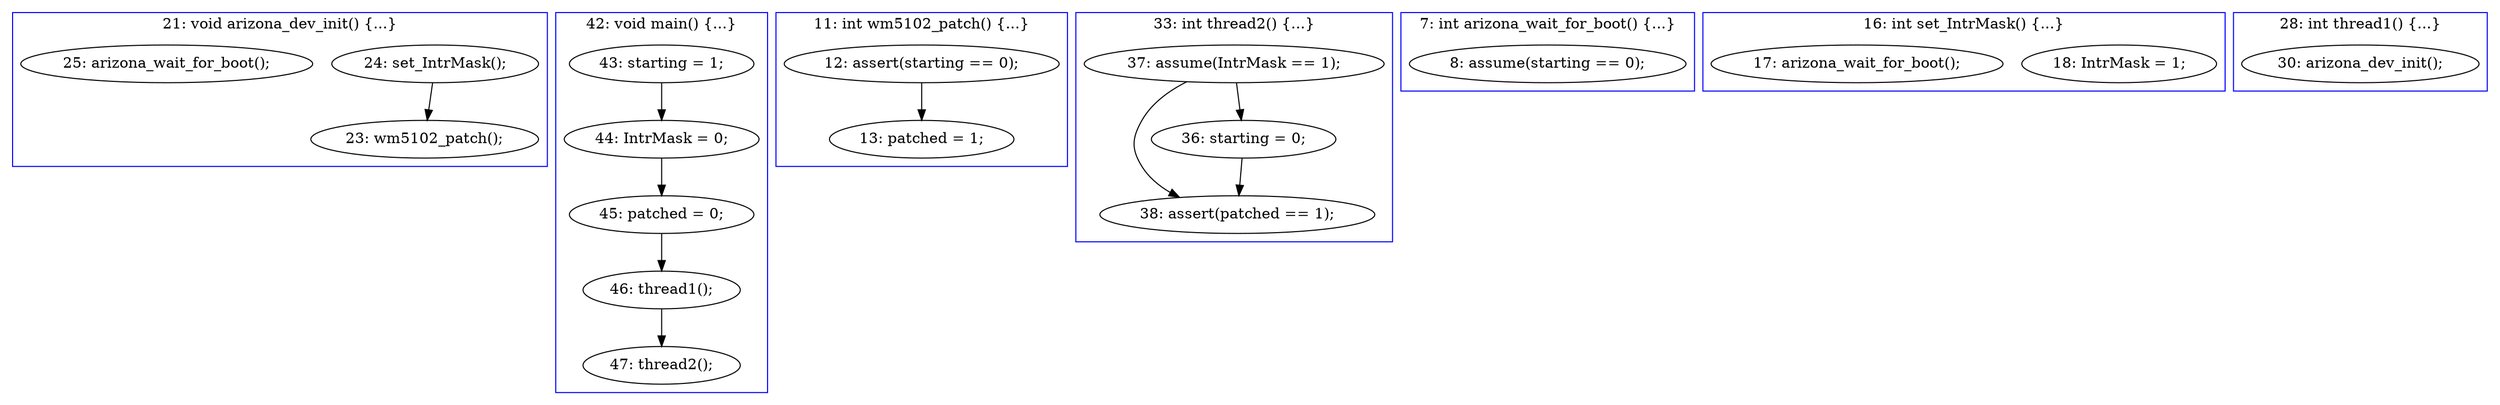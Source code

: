 digraph PartialOrder {
	compound = true
	"24: set_IntrMask();" -> "23: wm5102_patch();"
	"45: patched = 0;" -> "46: thread1();"
	"12: assert(starting == 0);" -> "13: patched = 1;"
	"37: assume(IntrMask == 1);" -> "38: assert(patched == 1);"
	"44: IntrMask = 0;" -> "45: patched = 0;"
	"37: assume(IntrMask == 1);" -> "36: starting = 0;"
	"46: thread1();" -> "47: thread2();"
	"36: starting = 0;" -> "38: assert(patched == 1);"
	"43: starting = 1;" -> "44: IntrMask = 0;"
	subgraph cluster5 {
		label = "7: int arizona_wait_for_boot() {...}"
		color = blue
		"8: assume(starting == 0);"  [label = "8: assume(starting == 0);"]
	}
	subgraph cluster6 {
		label = "16: int set_IntrMask() {...}"
		color = blue
		"18: IntrMask = 1;"  [label = "18: IntrMask = 1;"]
		"17: arizona_wait_for_boot();"  [label = "17: arizona_wait_for_boot();"]
	}
	subgraph cluster2 {
		label = "28: int thread1() {...}"
		color = blue
		"30: arizona_dev_init();"  [label = "30: arizona_dev_init();"]
	}
	subgraph cluster7 {
		label = "11: int wm5102_patch() {...}"
		color = blue
		"12: assert(starting == 0);"  [label = "12: assert(starting == 0);"]
		"13: patched = 1;"  [label = "13: patched = 1;"]
	}
	subgraph cluster3 {
		label = "21: void arizona_dev_init() {...}"
		color = blue
		"25: arizona_wait_for_boot();"  [label = "25: arizona_wait_for_boot();"]
		"23: wm5102_patch();"  [label = "23: wm5102_patch();"]
		"24: set_IntrMask();"  [label = "24: set_IntrMask();"]
	}
	subgraph cluster4 {
		label = "33: int thread2() {...}"
		color = blue
		"36: starting = 0;"  [label = "36: starting = 0;"]
		"38: assert(patched == 1);"  [label = "38: assert(patched == 1);"]
		"37: assume(IntrMask == 1);"  [label = "37: assume(IntrMask == 1);"]
	}
	subgraph cluster1 {
		label = "42: void main() {...}"
		color = blue
		"47: thread2();"  [label = "47: thread2();"]
		"44: IntrMask = 0;"  [label = "44: IntrMask = 0;"]
		"43: starting = 1;"  [label = "43: starting = 1;"]
		"46: thread1();"  [label = "46: thread1();"]
		"45: patched = 0;"  [label = "45: patched = 0;"]
	}
}